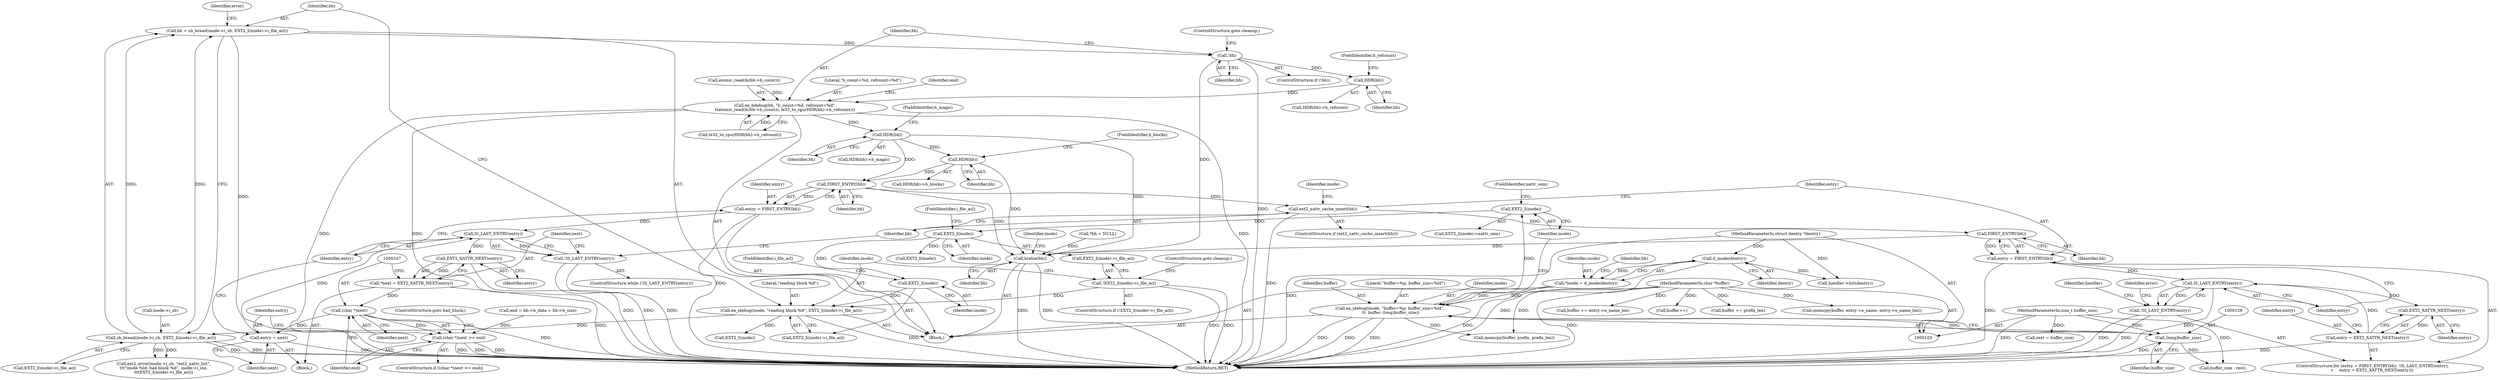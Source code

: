 digraph "0_linux_be0726d33cb8f411945884664924bed3cb8c70ee_8@API" {
"1000154" [label="(Call,bh = sb_bread(inode->i_sb, EXT2_I(inode)->i_file_acl))"];
"1000156" [label="(Call,sb_bread(inode->i_sb, EXT2_I(inode)->i_file_acl))"];
"1000147" [label="(Call,ea_idebug(inode, \"reading block %d\", EXT2_I(inode)->i_file_acl))"];
"1000151" [label="(Call,EXT2_I(inode))"];
"1000143" [label="(Call,EXT2_I(inode))"];
"1000134" [label="(Call,EXT2_I(inode))"];
"1000124" [label="(Call,ea_idebug(inode, \"buffer=%p, buffer_size=%ld\",\n \t\t  buffer, (long)buffer_size))"];
"1000109" [label="(Call,*inode = d_inode(dentry))"];
"1000111" [label="(Call,d_inode(dentry))"];
"1000104" [label="(MethodParameterIn,struct dentry *dentry)"];
"1000105" [label="(MethodParameterIn,char *buffer)"];
"1000128" [label="(Call,(long)buffer_size)"];
"1000106" [label="(MethodParameterIn,size_t buffer_size)"];
"1000141" [label="(Call,!EXT2_I(inode)->i_file_acl)"];
"1000169" [label="(Call,!bh)"];
"1000182" [label="(Call,HDR(bh))"];
"1000172" [label="(Call,ea_bdebug(bh, \"b_count=%d, refcount=%d\",\n\t\tatomic_read(&(bh->b_count)), le32_to_cpu(HDR(bh)->h_refcount)))"];
"1000198" [label="(Call,HDR(bh))"];
"1000205" [label="(Call,HDR(bh))"];
"1000232" [label="(Call,FIRST_ENTRY(bh))"];
"1000230" [label="(Call,entry = FIRST_ENTRY(bh))"];
"1000236" [label="(Call,IS_LAST_ENTRY(entry))"];
"1000235" [label="(Call,!IS_LAST_ENTRY(entry))"];
"1000242" [label="(Call,EXT2_XATTR_NEXT(entry))"];
"1000240" [label="(Call,*next = EXT2_XATTR_NEXT(entry))"];
"1000246" [label="(Call,(char *)next)"];
"1000245" [label="(Call,(char *)next >= end)"];
"1000251" [label="(Call,entry = next)"];
"1000255" [label="(Call,ext2_xattr_cache_insert(bh))"];
"1000263" [label="(Call,FIRST_ENTRY(bh))"];
"1000261" [label="(Call,entry = FIRST_ENTRY(bh))"];
"1000266" [label="(Call,IS_LAST_ENTRY(entry))"];
"1000265" [label="(Call,!IS_LAST_ENTRY(entry))"];
"1000270" [label="(Call,EXT2_XATTR_NEXT(entry))"];
"1000268" [label="(Call,entry = EXT2_XATTR_NEXT(entry))"];
"1000356" [label="(Call,brelse(bh))"];
"1000204" [label="(Call,HDR(bh)->h_blocks)"];
"1000104" [label="(MethodParameterIn,struct dentry *dentry)"];
"1000110" [label="(Identifier,inode)"];
"1000172" [label="(Call,ea_bdebug(bh, \"b_count=%d, refcount=%d\",\n\t\tatomic_read(&(bh->b_count)), le32_to_cpu(HDR(bh)->h_refcount)))"];
"1000270" [label="(Call,EXT2_XATTR_NEXT(entry))"];
"1000234" [label="(ControlStructure,while (!IS_LAST_ENTRY(entry)))"];
"1000130" [label="(Identifier,buffer_size)"];
"1000105" [label="(MethodParameterIn,char *buffer)"];
"1000180" [label="(Call,le32_to_cpu(HDR(bh)->h_refcount))"];
"1000251" [label="(Call,entry = next)"];
"1000268" [label="(Call,entry = EXT2_XATTR_NEXT(entry))"];
"1000248" [label="(Identifier,next)"];
"1000242" [label="(Call,EXT2_XATTR_NEXT(entry))"];
"1000351" [label="(Identifier,error)"];
"1000175" [label="(Call,atomic_read(&(bh->b_count)))"];
"1000271" [label="(Identifier,entry)"];
"1000198" [label="(Call,HDR(bh))"];
"1000263" [label="(Call,FIRST_ENTRY(bh))"];
"1000260" [label="(ControlStructure,for (entry = FIRST_ENTRY(bh); !IS_LAST_ENTRY(entry);\n\t     entry = EXT2_XATTR_NEXT(entry)))"];
"1000150" [label="(Call,EXT2_I(inode)->i_file_acl)"];
"1000212" [label="(Call,ext2_error(inode->i_sb, \"ext2_xattr_list\",\n\t\t\t\"inode %ld: bad block %d\", inode->i_ino,\n\t\t\tEXT2_I(inode)->i_file_acl))"];
"1000253" [label="(Identifier,next)"];
"1000181" [label="(Call,HDR(bh)->h_refcount)"];
"1000262" [label="(Identifier,entry)"];
"1000256" [label="(Identifier,bh)"];
"1000275" [label="(Identifier,handler)"];
"1000154" [label="(Call,bh = sb_bread(inode->i_sb, EXT2_I(inode)->i_file_acl))"];
"1000182" [label="(Call,HDR(bh))"];
"1000152" [label="(Identifier,inode)"];
"1000361" [label="(Call,EXT2_I(inode))"];
"1000246" [label="(Call,(char *)next)"];
"1000243" [label="(Identifier,entry)"];
"1000165" [label="(Identifier,error)"];
"1000240" [label="(Call,*next = EXT2_XATTR_NEXT(entry))"];
"1000207" [label="(FieldIdentifier,h_blocks)"];
"1000362" [label="(Identifier,inode)"];
"1000126" [label="(Literal,\"buffer=%p, buffer_size=%ld\")"];
"1000151" [label="(Call,EXT2_I(inode))"];
"1000148" [label="(Identifier,inode)"];
"1000147" [label="(Call,ea_idebug(inode, \"reading block %d\", EXT2_I(inode)->i_file_acl))"];
"1000107" [label="(Block,)"];
"1000326" [label="(Call,buffer += prefix_len)"];
"1000145" [label="(FieldIdentifier,i_file_acl)"];
"1000106" [label="(MethodParameterIn,size_t buffer_size)"];
"1000146" [label="(ControlStructure,goto cleanup;)"];
"1000115" [label="(Identifier,bh)"];
"1000168" [label="(ControlStructure,if (!bh))"];
"1000357" [label="(Identifier,bh)"];
"1000161" [label="(Call,EXT2_I(inode))"];
"1000356" [label="(Call,brelse(bh))"];
"1000156" [label="(Call,sb_bread(inode->i_sb, EXT2_I(inode)->i_file_acl))"];
"1000111" [label="(Call,d_inode(dentry))"];
"1000133" [label="(Call,EXT2_I(inode)->xattr_sem)"];
"1000269" [label="(Identifier,entry)"];
"1000149" [label="(Literal,\"reading block %d\")"];
"1000267" [label="(Identifier,entry)"];
"1000155" [label="(Identifier,bh)"];
"1000250" [label="(ControlStructure,goto bad_block;)"];
"1000125" [label="(Identifier,inode)"];
"1000206" [label="(Identifier,bh)"];
"1000153" [label="(FieldIdentifier,i_file_acl)"];
"1000236" [label="(Call,IS_LAST_ENTRY(entry))"];
"1000230" [label="(Call,entry = FIRST_ENTRY(bh))"];
"1000124" [label="(Call,ea_idebug(inode, \"buffer=%p, buffer_size=%ld\",\n \t\t  buffer, (long)buffer_size))"];
"1000233" [label="(Identifier,bh)"];
"1000232" [label="(Call,FIRST_ENTRY(bh))"];
"1000112" [label="(Identifier,dentry)"];
"1000140" [label="(ControlStructure,if (!EXT2_I(inode)->i_file_acl))"];
"1000245" [label="(Call,(char *)next >= end)"];
"1000171" [label="(ControlStructure,goto cleanup;)"];
"1000266" [label="(Call,IS_LAST_ENTRY(entry))"];
"1000235" [label="(Call,!IS_LAST_ENTRY(entry))"];
"1000238" [label="(Block,)"];
"1000135" [label="(Identifier,inode)"];
"1000200" [label="(FieldIdentifier,h_magic)"];
"1000261" [label="(Call,entry = FIRST_ENTRY(bh))"];
"1000136" [label="(FieldIdentifier,xattr_sem)"];
"1000197" [label="(Call,HDR(bh)->h_magic)"];
"1000249" [label="(Identifier,end)"];
"1000144" [label="(Identifier,inode)"];
"1000120" [label="(Call,rest = buffer_size)"];
"1000184" [label="(FieldIdentifier,h_refcount)"];
"1000244" [label="(ControlStructure,if ((char *)next >= end))"];
"1000264" [label="(Identifier,bh)"];
"1000143" [label="(Call,EXT2_I(inode))"];
"1000170" [label="(Identifier,bh)"];
"1000186" [label="(Identifier,end)"];
"1000128" [label="(Call,(long)buffer_size)"];
"1000258" [label="(Identifier,inode)"];
"1000160" [label="(Call,EXT2_I(inode)->i_file_acl)"];
"1000241" [label="(Identifier,next)"];
"1000322" [label="(Call,memcpy(buffer, prefix, prefix_len))"];
"1000185" [label="(Call,end = bh->b_data + bh->b_size)"];
"1000157" [label="(Call,inode->i_sb)"];
"1000329" [label="(Call,memcpy(buffer, entry->e_name, entry->e_name_len))"];
"1000183" [label="(Identifier,bh)"];
"1000255" [label="(Call,ext2_xattr_cache_insert(bh))"];
"1000352" [label="(Call,buffer_size - rest)"];
"1000114" [label="(Call,*bh = NULL)"];
"1000231" [label="(Identifier,entry)"];
"1000265" [label="(Call,!IS_LAST_ENTRY(entry))"];
"1000169" [label="(Call,!bh)"];
"1000199" [label="(Identifier,bh)"];
"1000205" [label="(Call,HDR(bh))"];
"1000174" [label="(Literal,\"b_count=%d, refcount=%d\")"];
"1000337" [label="(Call,buffer += entry->e_name_len)"];
"1000237" [label="(Identifier,entry)"];
"1000142" [label="(Call,EXT2_I(inode)->i_file_acl)"];
"1000344" [label="(Call,buffer++)"];
"1000127" [label="(Identifier,buffer)"];
"1000109" [label="(Call,*inode = d_inode(dentry))"];
"1000252" [label="(Identifier,entry)"];
"1000141" [label="(Call,!EXT2_I(inode)->i_file_acl)"];
"1000366" [label="(MethodReturn,RET)"];
"1000254" [label="(ControlStructure,if (ext2_xattr_cache_insert(bh)))"];
"1000173" [label="(Identifier,bh)"];
"1000288" [label="(Call,handler->list(dentry))"];
"1000134" [label="(Call,EXT2_I(inode))"];
"1000154" -> "1000107"  [label="AST: "];
"1000154" -> "1000156"  [label="CFG: "];
"1000155" -> "1000154"  [label="AST: "];
"1000156" -> "1000154"  [label="AST: "];
"1000165" -> "1000154"  [label="CFG: "];
"1000154" -> "1000366"  [label="DDG: "];
"1000156" -> "1000154"  [label="DDG: "];
"1000156" -> "1000154"  [label="DDG: "];
"1000154" -> "1000169"  [label="DDG: "];
"1000156" -> "1000160"  [label="CFG: "];
"1000157" -> "1000156"  [label="AST: "];
"1000160" -> "1000156"  [label="AST: "];
"1000156" -> "1000366"  [label="DDG: "];
"1000156" -> "1000366"  [label="DDG: "];
"1000147" -> "1000156"  [label="DDG: "];
"1000156" -> "1000212"  [label="DDG: "];
"1000156" -> "1000212"  [label="DDG: "];
"1000147" -> "1000107"  [label="AST: "];
"1000147" -> "1000150"  [label="CFG: "];
"1000148" -> "1000147"  [label="AST: "];
"1000149" -> "1000147"  [label="AST: "];
"1000150" -> "1000147"  [label="AST: "];
"1000155" -> "1000147"  [label="CFG: "];
"1000147" -> "1000366"  [label="DDG: "];
"1000151" -> "1000147"  [label="DDG: "];
"1000141" -> "1000147"  [label="DDG: "];
"1000147" -> "1000161"  [label="DDG: "];
"1000151" -> "1000150"  [label="AST: "];
"1000151" -> "1000152"  [label="CFG: "];
"1000152" -> "1000151"  [label="AST: "];
"1000153" -> "1000151"  [label="CFG: "];
"1000143" -> "1000151"  [label="DDG: "];
"1000143" -> "1000142"  [label="AST: "];
"1000143" -> "1000144"  [label="CFG: "];
"1000144" -> "1000143"  [label="AST: "];
"1000145" -> "1000143"  [label="CFG: "];
"1000134" -> "1000143"  [label="DDG: "];
"1000143" -> "1000361"  [label="DDG: "];
"1000134" -> "1000133"  [label="AST: "];
"1000134" -> "1000135"  [label="CFG: "];
"1000135" -> "1000134"  [label="AST: "];
"1000136" -> "1000134"  [label="CFG: "];
"1000124" -> "1000134"  [label="DDG: "];
"1000124" -> "1000107"  [label="AST: "];
"1000124" -> "1000128"  [label="CFG: "];
"1000125" -> "1000124"  [label="AST: "];
"1000126" -> "1000124"  [label="AST: "];
"1000127" -> "1000124"  [label="AST: "];
"1000128" -> "1000124"  [label="AST: "];
"1000135" -> "1000124"  [label="CFG: "];
"1000124" -> "1000366"  [label="DDG: "];
"1000124" -> "1000366"  [label="DDG: "];
"1000124" -> "1000366"  [label="DDG: "];
"1000109" -> "1000124"  [label="DDG: "];
"1000105" -> "1000124"  [label="DDG: "];
"1000128" -> "1000124"  [label="DDG: "];
"1000124" -> "1000322"  [label="DDG: "];
"1000109" -> "1000107"  [label="AST: "];
"1000109" -> "1000111"  [label="CFG: "];
"1000110" -> "1000109"  [label="AST: "];
"1000111" -> "1000109"  [label="AST: "];
"1000115" -> "1000109"  [label="CFG: "];
"1000109" -> "1000366"  [label="DDG: "];
"1000111" -> "1000109"  [label="DDG: "];
"1000111" -> "1000112"  [label="CFG: "];
"1000112" -> "1000111"  [label="AST: "];
"1000111" -> "1000366"  [label="DDG: "];
"1000104" -> "1000111"  [label="DDG: "];
"1000111" -> "1000288"  [label="DDG: "];
"1000104" -> "1000103"  [label="AST: "];
"1000104" -> "1000366"  [label="DDG: "];
"1000104" -> "1000288"  [label="DDG: "];
"1000105" -> "1000103"  [label="AST: "];
"1000105" -> "1000366"  [label="DDG: "];
"1000105" -> "1000322"  [label="DDG: "];
"1000105" -> "1000326"  [label="DDG: "];
"1000105" -> "1000329"  [label="DDG: "];
"1000105" -> "1000337"  [label="DDG: "];
"1000105" -> "1000344"  [label="DDG: "];
"1000128" -> "1000130"  [label="CFG: "];
"1000129" -> "1000128"  [label="AST: "];
"1000130" -> "1000128"  [label="AST: "];
"1000128" -> "1000366"  [label="DDG: "];
"1000106" -> "1000128"  [label="DDG: "];
"1000128" -> "1000352"  [label="DDG: "];
"1000106" -> "1000103"  [label="AST: "];
"1000106" -> "1000366"  [label="DDG: "];
"1000106" -> "1000120"  [label="DDG: "];
"1000106" -> "1000352"  [label="DDG: "];
"1000141" -> "1000140"  [label="AST: "];
"1000141" -> "1000142"  [label="CFG: "];
"1000142" -> "1000141"  [label="AST: "];
"1000146" -> "1000141"  [label="CFG: "];
"1000148" -> "1000141"  [label="CFG: "];
"1000141" -> "1000366"  [label="DDG: "];
"1000141" -> "1000366"  [label="DDG: "];
"1000169" -> "1000168"  [label="AST: "];
"1000169" -> "1000170"  [label="CFG: "];
"1000170" -> "1000169"  [label="AST: "];
"1000171" -> "1000169"  [label="CFG: "];
"1000173" -> "1000169"  [label="CFG: "];
"1000169" -> "1000366"  [label="DDG: "];
"1000169" -> "1000182"  [label="DDG: "];
"1000169" -> "1000356"  [label="DDG: "];
"1000182" -> "1000181"  [label="AST: "];
"1000182" -> "1000183"  [label="CFG: "];
"1000183" -> "1000182"  [label="AST: "];
"1000184" -> "1000182"  [label="CFG: "];
"1000182" -> "1000172"  [label="DDG: "];
"1000172" -> "1000107"  [label="AST: "];
"1000172" -> "1000180"  [label="CFG: "];
"1000173" -> "1000172"  [label="AST: "];
"1000174" -> "1000172"  [label="AST: "];
"1000175" -> "1000172"  [label="AST: "];
"1000180" -> "1000172"  [label="AST: "];
"1000186" -> "1000172"  [label="CFG: "];
"1000172" -> "1000366"  [label="DDG: "];
"1000172" -> "1000366"  [label="DDG: "];
"1000172" -> "1000366"  [label="DDG: "];
"1000175" -> "1000172"  [label="DDG: "];
"1000180" -> "1000172"  [label="DDG: "];
"1000172" -> "1000198"  [label="DDG: "];
"1000198" -> "1000197"  [label="AST: "];
"1000198" -> "1000199"  [label="CFG: "];
"1000199" -> "1000198"  [label="AST: "];
"1000200" -> "1000198"  [label="CFG: "];
"1000198" -> "1000205"  [label="DDG: "];
"1000198" -> "1000232"  [label="DDG: "];
"1000198" -> "1000356"  [label="DDG: "];
"1000205" -> "1000204"  [label="AST: "];
"1000205" -> "1000206"  [label="CFG: "];
"1000206" -> "1000205"  [label="AST: "];
"1000207" -> "1000205"  [label="CFG: "];
"1000205" -> "1000232"  [label="DDG: "];
"1000205" -> "1000356"  [label="DDG: "];
"1000232" -> "1000230"  [label="AST: "];
"1000232" -> "1000233"  [label="CFG: "];
"1000233" -> "1000232"  [label="AST: "];
"1000230" -> "1000232"  [label="CFG: "];
"1000232" -> "1000230"  [label="DDG: "];
"1000232" -> "1000255"  [label="DDG: "];
"1000232" -> "1000356"  [label="DDG: "];
"1000230" -> "1000107"  [label="AST: "];
"1000231" -> "1000230"  [label="AST: "];
"1000237" -> "1000230"  [label="CFG: "];
"1000230" -> "1000366"  [label="DDG: "];
"1000230" -> "1000236"  [label="DDG: "];
"1000236" -> "1000235"  [label="AST: "];
"1000236" -> "1000237"  [label="CFG: "];
"1000237" -> "1000236"  [label="AST: "];
"1000235" -> "1000236"  [label="CFG: "];
"1000236" -> "1000235"  [label="DDG: "];
"1000251" -> "1000236"  [label="DDG: "];
"1000236" -> "1000242"  [label="DDG: "];
"1000235" -> "1000234"  [label="AST: "];
"1000241" -> "1000235"  [label="CFG: "];
"1000256" -> "1000235"  [label="CFG: "];
"1000235" -> "1000366"  [label="DDG: "];
"1000235" -> "1000366"  [label="DDG: "];
"1000242" -> "1000240"  [label="AST: "];
"1000242" -> "1000243"  [label="CFG: "];
"1000243" -> "1000242"  [label="AST: "];
"1000240" -> "1000242"  [label="CFG: "];
"1000242" -> "1000366"  [label="DDG: "];
"1000242" -> "1000240"  [label="DDG: "];
"1000240" -> "1000238"  [label="AST: "];
"1000241" -> "1000240"  [label="AST: "];
"1000247" -> "1000240"  [label="CFG: "];
"1000240" -> "1000366"  [label="DDG: "];
"1000240" -> "1000246"  [label="DDG: "];
"1000246" -> "1000245"  [label="AST: "];
"1000246" -> "1000248"  [label="CFG: "];
"1000247" -> "1000246"  [label="AST: "];
"1000248" -> "1000246"  [label="AST: "];
"1000249" -> "1000246"  [label="CFG: "];
"1000246" -> "1000366"  [label="DDG: "];
"1000246" -> "1000245"  [label="DDG: "];
"1000246" -> "1000251"  [label="DDG: "];
"1000245" -> "1000244"  [label="AST: "];
"1000245" -> "1000249"  [label="CFG: "];
"1000249" -> "1000245"  [label="AST: "];
"1000250" -> "1000245"  [label="CFG: "];
"1000252" -> "1000245"  [label="CFG: "];
"1000245" -> "1000366"  [label="DDG: "];
"1000245" -> "1000366"  [label="DDG: "];
"1000245" -> "1000366"  [label="DDG: "];
"1000185" -> "1000245"  [label="DDG: "];
"1000251" -> "1000238"  [label="AST: "];
"1000251" -> "1000253"  [label="CFG: "];
"1000252" -> "1000251"  [label="AST: "];
"1000253" -> "1000251"  [label="AST: "];
"1000237" -> "1000251"  [label="CFG: "];
"1000251" -> "1000366"  [label="DDG: "];
"1000255" -> "1000254"  [label="AST: "];
"1000255" -> "1000256"  [label="CFG: "];
"1000256" -> "1000255"  [label="AST: "];
"1000258" -> "1000255"  [label="CFG: "];
"1000262" -> "1000255"  [label="CFG: "];
"1000255" -> "1000366"  [label="DDG: "];
"1000255" -> "1000263"  [label="DDG: "];
"1000263" -> "1000261"  [label="AST: "];
"1000263" -> "1000264"  [label="CFG: "];
"1000264" -> "1000263"  [label="AST: "];
"1000261" -> "1000263"  [label="CFG: "];
"1000263" -> "1000261"  [label="DDG: "];
"1000263" -> "1000356"  [label="DDG: "];
"1000261" -> "1000260"  [label="AST: "];
"1000262" -> "1000261"  [label="AST: "];
"1000267" -> "1000261"  [label="CFG: "];
"1000261" -> "1000366"  [label="DDG: "];
"1000261" -> "1000266"  [label="DDG: "];
"1000266" -> "1000265"  [label="AST: "];
"1000266" -> "1000267"  [label="CFG: "];
"1000267" -> "1000266"  [label="AST: "];
"1000265" -> "1000266"  [label="CFG: "];
"1000266" -> "1000366"  [label="DDG: "];
"1000266" -> "1000265"  [label="DDG: "];
"1000268" -> "1000266"  [label="DDG: "];
"1000266" -> "1000270"  [label="DDG: "];
"1000265" -> "1000260"  [label="AST: "];
"1000275" -> "1000265"  [label="CFG: "];
"1000351" -> "1000265"  [label="CFG: "];
"1000265" -> "1000366"  [label="DDG: "];
"1000265" -> "1000366"  [label="DDG: "];
"1000270" -> "1000268"  [label="AST: "];
"1000270" -> "1000271"  [label="CFG: "];
"1000271" -> "1000270"  [label="AST: "];
"1000268" -> "1000270"  [label="CFG: "];
"1000270" -> "1000268"  [label="DDG: "];
"1000268" -> "1000260"  [label="AST: "];
"1000269" -> "1000268"  [label="AST: "];
"1000267" -> "1000268"  [label="CFG: "];
"1000268" -> "1000366"  [label="DDG: "];
"1000356" -> "1000107"  [label="AST: "];
"1000356" -> "1000357"  [label="CFG: "];
"1000357" -> "1000356"  [label="AST: "];
"1000362" -> "1000356"  [label="CFG: "];
"1000356" -> "1000366"  [label="DDG: "];
"1000356" -> "1000366"  [label="DDG: "];
"1000114" -> "1000356"  [label="DDG: "];
}
